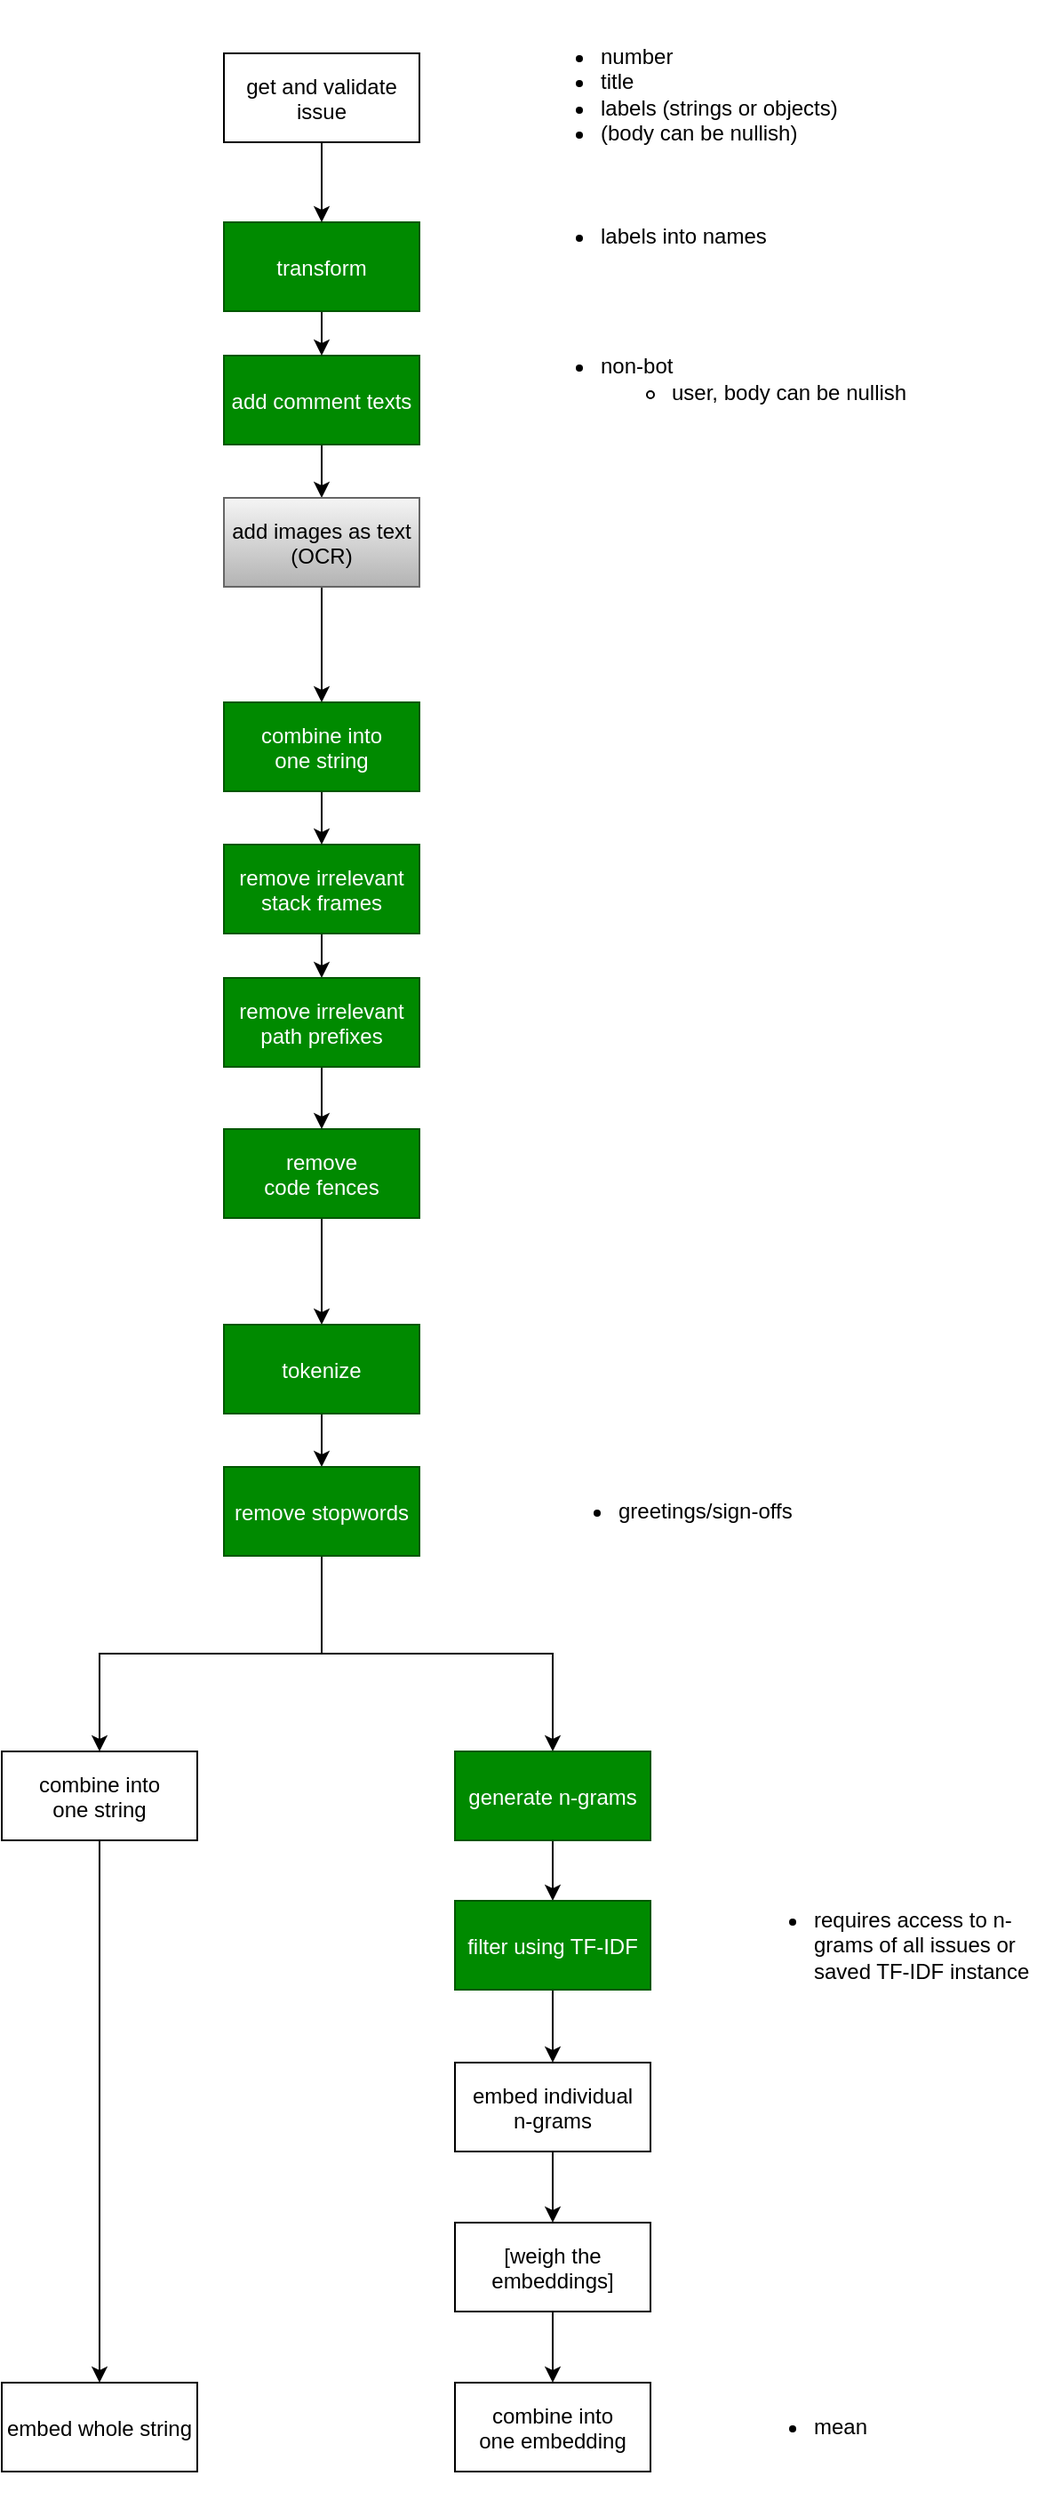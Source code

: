 <mxfile version="24.7.8">
  <diagram name="Page-1" id="e7e014a7-5840-1c2e-5031-d8a46d1fe8dd">
    <mxGraphModel dx="982" dy="1767" grid="1" gridSize="10" guides="1" tooltips="1" connect="1" arrows="1" fold="1" page="1" pageScale="1" pageWidth="1169" pageHeight="826" background="none" math="0" shadow="0">
      <root>
        <mxCell id="0" />
        <mxCell id="1" parent="0" />
        <mxCell id="v6B5wqSu6SAp7sWqbgs--83" style="edgeStyle=orthogonalEdgeStyle;rounded=0;orthogonalLoop=1;jettySize=auto;html=1;exitX=0.5;exitY=1;exitDx=0;exitDy=0;" parent="1" source="v6B5wqSu6SAp7sWqbgs--84" target="v6B5wqSu6SAp7sWqbgs--109" edge="1">
          <mxGeometry relative="1" as="geometry">
            <mxPoint x="275.5" y="650" as="targetPoint" />
          </mxGeometry>
        </mxCell>
        <mxCell id="v6B5wqSu6SAp7sWqbgs--84" value="remove&#xa;code fences" style="fillColor=#008a00;fontColor=#ffffff;strokeColor=#005700;" parent="1" vertex="1">
          <mxGeometry x="220" y="535" width="110" height="50" as="geometry" />
        </mxCell>
        <mxCell id="cVfKy4Dpxkk26B2VuoCf-9" style="edgeStyle=orthogonalEdgeStyle;rounded=0;orthogonalLoop=1;jettySize=auto;html=1;exitX=0.5;exitY=1;exitDx=0;exitDy=0;" parent="1" source="v6B5wqSu6SAp7sWqbgs--86" target="cVfKy4Dpxkk26B2VuoCf-8" edge="1">
          <mxGeometry relative="1" as="geometry" />
        </mxCell>
        <mxCell id="v6B5wqSu6SAp7sWqbgs--86" value="remove irrelevant&#xa;stack frames" style="fillColor=#008a00;fontColor=#ffffff;strokeColor=#005700;" parent="1" vertex="1">
          <mxGeometry x="220" y="375" width="110" height="50" as="geometry" />
        </mxCell>
        <mxCell id="v6B5wqSu6SAp7sWqbgs--107" value="&lt;ul&gt;&lt;li&gt;greetings/sign-offs&lt;/li&gt;&lt;/ul&gt;" style="text;strokeColor=none;fillColor=none;html=1;whiteSpace=wrap;verticalAlign=middle;overflow=hidden;" parent="1" vertex="1">
          <mxGeometry x="400" y="710" width="180" height="80" as="geometry" />
        </mxCell>
        <mxCell id="v6B5wqSu6SAp7sWqbgs--108" style="edgeStyle=orthogonalEdgeStyle;rounded=0;orthogonalLoop=1;jettySize=auto;html=1;exitX=0.5;exitY=1;exitDx=0;exitDy=0;" parent="1" source="v6B5wqSu6SAp7sWqbgs--109" target="v6B5wqSu6SAp7sWqbgs--110" edge="1">
          <mxGeometry relative="1" as="geometry" />
        </mxCell>
        <mxCell id="v6B5wqSu6SAp7sWqbgs--109" value="tokenize" style="fillColor=#008a00;fontColor=#ffffff;strokeColor=#005700;" parent="1" vertex="1">
          <mxGeometry x="220" y="645" width="110" height="50" as="geometry" />
        </mxCell>
        <mxCell id="v6B5wqSu6SAp7sWqbgs--120" style="edgeStyle=orthogonalEdgeStyle;rounded=0;orthogonalLoop=1;jettySize=auto;html=1;exitX=0.5;exitY=1;exitDx=0;exitDy=0;" parent="1" source="v6B5wqSu6SAp7sWqbgs--110" target="v6B5wqSu6SAp7sWqbgs--119" edge="1">
          <mxGeometry relative="1" as="geometry" />
        </mxCell>
        <mxCell id="v6B5wqSu6SAp7sWqbgs--124" style="edgeStyle=orthogonalEdgeStyle;rounded=0;orthogonalLoop=1;jettySize=auto;html=1;exitX=0.5;exitY=1;exitDx=0;exitDy=0;" parent="1" source="v6B5wqSu6SAp7sWqbgs--110" target="v6B5wqSu6SAp7sWqbgs--123" edge="1">
          <mxGeometry relative="1" as="geometry" />
        </mxCell>
        <mxCell id="v6B5wqSu6SAp7sWqbgs--110" value="remove stopwords" style="fillColor=#008a00;fontColor=#ffffff;strokeColor=#005700;" parent="1" vertex="1">
          <mxGeometry x="220" y="725" width="110" height="50" as="geometry" />
        </mxCell>
        <mxCell id="v6B5wqSu6SAp7sWqbgs--111" value="&lt;ul&gt;&lt;li&gt;number&lt;/li&gt;&lt;li&gt;title&lt;/li&gt;&lt;li&gt;labels (strings or objects)&lt;/li&gt;&lt;li&gt;(body can be nullish)&lt;/li&gt;&lt;/ul&gt;" style="text;strokeColor=none;fillColor=none;html=1;whiteSpace=wrap;verticalAlign=middle;overflow=hidden;" parent="1" vertex="1">
          <mxGeometry x="390" y="-100" width="200" height="105" as="geometry" />
        </mxCell>
        <mxCell id="v6B5wqSu6SAp7sWqbgs--115" style="edgeStyle=orthogonalEdgeStyle;rounded=0;orthogonalLoop=1;jettySize=auto;html=1;exitX=0.5;exitY=1;exitDx=0;exitDy=0;" parent="1" source="v6B5wqSu6SAp7sWqbgs--112" target="v6B5wqSu6SAp7sWqbgs--114" edge="1">
          <mxGeometry relative="1" as="geometry" />
        </mxCell>
        <mxCell id="v6B5wqSu6SAp7sWqbgs--112" value="add comment texts" style="fillColor=#008a00;fontColor=#ffffff;strokeColor=#005700;" parent="1" vertex="1">
          <mxGeometry x="220" y="100" width="110" height="50" as="geometry" />
        </mxCell>
        <mxCell id="v6B5wqSu6SAp7sWqbgs--117" style="edgeStyle=orthogonalEdgeStyle;rounded=0;orthogonalLoop=1;jettySize=auto;html=1;exitX=0.5;exitY=1;exitDx=0;exitDy=0;" parent="1" source="v6B5wqSu6SAp7sWqbgs--114" target="v6B5wqSu6SAp7sWqbgs--116" edge="1">
          <mxGeometry relative="1" as="geometry" />
        </mxCell>
        <mxCell id="v6B5wqSu6SAp7sWqbgs--114" value="add images as text&#xa;(OCR)" style="fillColor=#f5f5f5;gradientColor=#b3b3b3;strokeColor=#666666;fontColor=#000000;" parent="1" vertex="1">
          <mxGeometry x="220" y="180" width="110" height="50" as="geometry" />
        </mxCell>
        <mxCell id="v6B5wqSu6SAp7sWqbgs--118" style="edgeStyle=orthogonalEdgeStyle;rounded=0;orthogonalLoop=1;jettySize=auto;html=1;exitX=0.5;exitY=1;exitDx=0;exitDy=0;entryX=0.5;entryY=0;entryDx=0;entryDy=0;" parent="1" source="v6B5wqSu6SAp7sWqbgs--116" target="v6B5wqSu6SAp7sWqbgs--86" edge="1">
          <mxGeometry relative="1" as="geometry" />
        </mxCell>
        <mxCell id="v6B5wqSu6SAp7sWqbgs--116" value="combine into&#xa;one string" style="fillColor=#008a00;fontColor=#ffffff;strokeColor=#005700;" parent="1" vertex="1">
          <mxGeometry x="220" y="295" width="110" height="50" as="geometry" />
        </mxCell>
        <mxCell id="v6B5wqSu6SAp7sWqbgs--122" style="edgeStyle=orthogonalEdgeStyle;rounded=0;orthogonalLoop=1;jettySize=auto;html=1;exitX=0.5;exitY=1;exitDx=0;exitDy=0;" parent="1" source="v6B5wqSu6SAp7sWqbgs--119" target="v6B5wqSu6SAp7sWqbgs--121" edge="1">
          <mxGeometry relative="1" as="geometry" />
        </mxCell>
        <mxCell id="v6B5wqSu6SAp7sWqbgs--119" value="generate n-grams" style="fillColor=#008a00;fontColor=#ffffff;strokeColor=#005700;" parent="1" vertex="1">
          <mxGeometry x="350" y="885" width="110" height="50" as="geometry" />
        </mxCell>
        <mxCell id="v6B5wqSu6SAp7sWqbgs--128" style="edgeStyle=orthogonalEdgeStyle;rounded=0;orthogonalLoop=1;jettySize=auto;html=1;exitX=0.5;exitY=1;exitDx=0;exitDy=0;" parent="1" source="v6B5wqSu6SAp7sWqbgs--121" target="v6B5wqSu6SAp7sWqbgs--127" edge="1">
          <mxGeometry relative="1" as="geometry" />
        </mxCell>
        <mxCell id="v6B5wqSu6SAp7sWqbgs--121" value="filter using TF-IDF" style="fillColor=#008a00;fontColor=#ffffff;strokeColor=#005700;" parent="1" vertex="1">
          <mxGeometry x="350" y="969" width="110" height="50" as="geometry" />
        </mxCell>
        <mxCell id="v6B5wqSu6SAp7sWqbgs--126" style="edgeStyle=orthogonalEdgeStyle;rounded=0;orthogonalLoop=1;jettySize=auto;html=1;exitX=0.5;exitY=1;exitDx=0;exitDy=0;" parent="1" source="v6B5wqSu6SAp7sWqbgs--123" target="v6B5wqSu6SAp7sWqbgs--125" edge="1">
          <mxGeometry relative="1" as="geometry" />
        </mxCell>
        <mxCell id="v6B5wqSu6SAp7sWqbgs--123" value="combine into&#xa;one string" style="" parent="1" vertex="1">
          <mxGeometry x="95" y="885" width="110" height="50" as="geometry" />
        </mxCell>
        <mxCell id="v6B5wqSu6SAp7sWqbgs--125" value="embed whole string" style="" parent="1" vertex="1">
          <mxGeometry x="95" y="1240" width="110" height="50" as="geometry" />
        </mxCell>
        <mxCell id="v6B5wqSu6SAp7sWqbgs--132" style="edgeStyle=orthogonalEdgeStyle;rounded=0;orthogonalLoop=1;jettySize=auto;html=1;exitX=0.5;exitY=1;exitDx=0;exitDy=0;" parent="1" source="v6B5wqSu6SAp7sWqbgs--127" target="v6B5wqSu6SAp7sWqbgs--131" edge="1">
          <mxGeometry relative="1" as="geometry" />
        </mxCell>
        <mxCell id="v6B5wqSu6SAp7sWqbgs--127" value="embed individual&#xa;n-grams" style="" parent="1" vertex="1">
          <mxGeometry x="350" y="1060" width="110" height="50" as="geometry" />
        </mxCell>
        <mxCell id="v6B5wqSu6SAp7sWqbgs--130" value="&lt;ul&gt;&lt;li&gt;requires access to n-grams of all issues or saved TF-IDF instance&lt;/li&gt;&lt;/ul&gt;" style="text;strokeColor=none;fillColor=none;html=1;whiteSpace=wrap;verticalAlign=middle;overflow=hidden;" parent="1" vertex="1">
          <mxGeometry x="510" y="954" width="180" height="80" as="geometry" />
        </mxCell>
        <mxCell id="v6B5wqSu6SAp7sWqbgs--134" style="edgeStyle=orthogonalEdgeStyle;rounded=0;orthogonalLoop=1;jettySize=auto;html=1;exitX=0.5;exitY=1;exitDx=0;exitDy=0;" parent="1" source="v6B5wqSu6SAp7sWqbgs--131" target="v6B5wqSu6SAp7sWqbgs--133" edge="1">
          <mxGeometry relative="1" as="geometry" />
        </mxCell>
        <mxCell id="v6B5wqSu6SAp7sWqbgs--131" value="[weigh the&#xa;embeddings]" style="" parent="1" vertex="1">
          <mxGeometry x="350" y="1150" width="110" height="50" as="geometry" />
        </mxCell>
        <mxCell id="v6B5wqSu6SAp7sWqbgs--133" value="combine into&#xa;one embedding" style="" parent="1" vertex="1">
          <mxGeometry x="350" y="1240" width="110" height="50" as="geometry" />
        </mxCell>
        <mxCell id="cVfKy4Dpxkk26B2VuoCf-3" style="edgeStyle=orthogonalEdgeStyle;rounded=0;orthogonalLoop=1;jettySize=auto;html=1;exitX=0.5;exitY=1;exitDx=0;exitDy=0;entryX=0.5;entryY=0;entryDx=0;entryDy=0;" parent="1" source="cVfKy4Dpxkk26B2VuoCf-1" target="v6B5wqSu6SAp7sWqbgs--112" edge="1">
          <mxGeometry relative="1" as="geometry" />
        </mxCell>
        <mxCell id="cVfKy4Dpxkk26B2VuoCf-1" value="transform" style="fillColor=#008a00;fontColor=#ffffff;strokeColor=#005700;" parent="1" vertex="1">
          <mxGeometry x="220" y="25" width="110" height="50" as="geometry" />
        </mxCell>
        <mxCell id="cVfKy4Dpxkk26B2VuoCf-4" value="&lt;ul&gt;&lt;li&gt;labels into names&lt;/li&gt;&lt;/ul&gt;" style="text;strokeColor=none;fillColor=none;html=1;whiteSpace=wrap;verticalAlign=middle;overflow=hidden;" parent="1" vertex="1">
          <mxGeometry x="390" y="-20" width="200" height="105" as="geometry" />
        </mxCell>
        <mxCell id="cVfKy4Dpxkk26B2VuoCf-6" style="edgeStyle=orthogonalEdgeStyle;rounded=0;orthogonalLoop=1;jettySize=auto;html=1;exitX=0.5;exitY=1;exitDx=0;exitDy=0;entryX=0.5;entryY=0;entryDx=0;entryDy=0;" parent="1" source="cVfKy4Dpxkk26B2VuoCf-5" target="cVfKy4Dpxkk26B2VuoCf-1" edge="1">
          <mxGeometry relative="1" as="geometry">
            <mxPoint x="275" y="-52.5" as="targetPoint" />
          </mxGeometry>
        </mxCell>
        <mxCell id="cVfKy4Dpxkk26B2VuoCf-5" value="get and validate&#xa;issue" style="" parent="1" vertex="1">
          <mxGeometry x="220" y="-70" width="110" height="50" as="geometry" />
        </mxCell>
        <mxCell id="cVfKy4Dpxkk26B2VuoCf-7" value="&lt;ul&gt;&lt;li&gt;non-bot&lt;/li&gt;&lt;ul&gt;&lt;li&gt;user, body can be nullish&lt;/li&gt;&lt;/ul&gt;&lt;/ul&gt;" style="text;strokeColor=none;fillColor=none;html=1;whiteSpace=wrap;verticalAlign=middle;overflow=hidden;" parent="1" vertex="1">
          <mxGeometry x="390" y="60" width="260" height="105" as="geometry" />
        </mxCell>
        <mxCell id="cVfKy4Dpxkk26B2VuoCf-10" style="edgeStyle=orthogonalEdgeStyle;rounded=0;orthogonalLoop=1;jettySize=auto;html=1;entryX=0.5;entryY=0;entryDx=0;entryDy=0;" parent="1" source="cVfKy4Dpxkk26B2VuoCf-8" target="v6B5wqSu6SAp7sWqbgs--84" edge="1">
          <mxGeometry relative="1" as="geometry" />
        </mxCell>
        <mxCell id="cVfKy4Dpxkk26B2VuoCf-8" value="remove irrelevant&#xa;path prefixes" style="fillColor=#008a00;fontColor=#ffffff;strokeColor=#005700;" parent="1" vertex="1">
          <mxGeometry x="220" y="450" width="110" height="50" as="geometry" />
        </mxCell>
        <mxCell id="cVfKy4Dpxkk26B2VuoCf-11" value="&lt;ul&gt;&lt;li&gt;mean&lt;/li&gt;&lt;/ul&gt;" style="text;strokeColor=none;fillColor=none;html=1;whiteSpace=wrap;verticalAlign=middle;overflow=hidden;" parent="1" vertex="1">
          <mxGeometry x="510" y="1225" width="180" height="80" as="geometry" />
        </mxCell>
      </root>
    </mxGraphModel>
  </diagram>
</mxfile>
